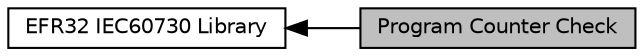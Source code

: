 digraph "Program Counter Check"
{
  edge [fontname="Helvetica",fontsize="10",labelfontname="Helvetica",labelfontsize="10"];
  node [fontname="Helvetica",fontsize="10",shape=box];
  rankdir=LR;
  Node2 [label="EFR32 IEC60730 Library",height=0.2,width=0.4,color="black", fillcolor="white", style="filled",URL="$group__efr32__iec60730.html",tooltip="Overview and documentation of IEC60730 library APIs."];
  Node1 [label="Program Counter Check",height=0.2,width=0.4,color="black", fillcolor="grey75", style="filled", fontcolor="black",tooltip="Verifies all tests have completed on time."];
  Node2->Node1 [shape=plaintext, dir="back", style="solid"];
}
